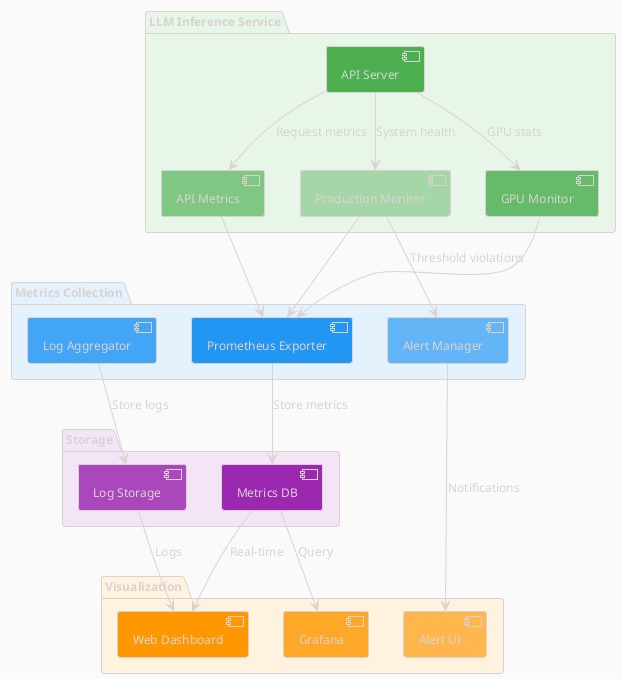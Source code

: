 @startuml
!theme blueprint
skinparam backgroundColor #FAFAFA
skinparam defaultFontSize 12

package "LLM Inference Service" #E8F5E9 {
    component [API Server] as API #4CAF50
    component [GPU Monitor] as GPUMon #66BB6A
    component [API Metrics] as APIMet #81C784
    component [Production Monitor] as ProdMon #A5D6A7
}

package "Metrics Collection" #E3F2FD {
    component [Prometheus Exporter] as Prom #2196F3
    component [Log Aggregator] as Logs #42A5F5
    component [Alert Manager] as Alert #64B5F6
}

package "Visualization" #FFF3E0 {
    component [Web Dashboard] as Dash #FF9800
    component [Grafana] as Graf #FFA726
    component [Alert UI] as AlertUI #FFB74D
}

package "Storage" #F3E5F5 {
    database [Metrics DB] as MDB #9C27B0
    database [Log Storage] as LogDB #AB47BC
}

API --> GPUMon : GPU stats
API --> APIMet : Request metrics
API --> ProdMon : System health

GPUMon --> Prom
APIMet --> Prom
ProdMon --> Prom

Prom --> MDB : Store metrics
Logs --> LogDB : Store logs

MDB --> Graf : Query
MDB --> Dash : Real-time
LogDB --> Dash : Logs

ProdMon --> Alert : Threshold violations
Alert --> AlertUI : Notifications

@enduml